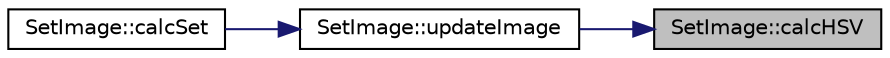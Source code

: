 digraph "SetImage::calcHSV"
{
 // LATEX_PDF_SIZE
  edge [fontname="Helvetica",fontsize="10",labelfontname="Helvetica",labelfontsize="10"];
  node [fontname="Helvetica",fontsize="10",shape=record];
  rankdir="RL";
  Node1 [label="SetImage::calcHSV",height=0.2,width=0.4,color="black", fillcolor="grey75", style="filled", fontcolor="black",tooltip=" "];
  Node1 -> Node2 [dir="back",color="midnightblue",fontsize="10",style="solid",fontname="Helvetica"];
  Node2 [label="SetImage::updateImage",height=0.2,width=0.4,color="black", fillcolor="white", style="filled",URL="$class_set_image.html#acb5f583b7e8dcdb8d08ff67897202b3f",tooltip="Scales and updates span coordinates."];
  Node2 -> Node3 [dir="back",color="midnightblue",fontsize="10",style="solid",fontname="Helvetica"];
  Node3 [label="SetImage::calcSet",height=0.2,width=0.4,color="black", fillcolor="white", style="filled",URL="$class_set_image.html#a48d73919206a46f6b7fcb4c0ba1af5bb",tooltip="Set Calculation."];
}
